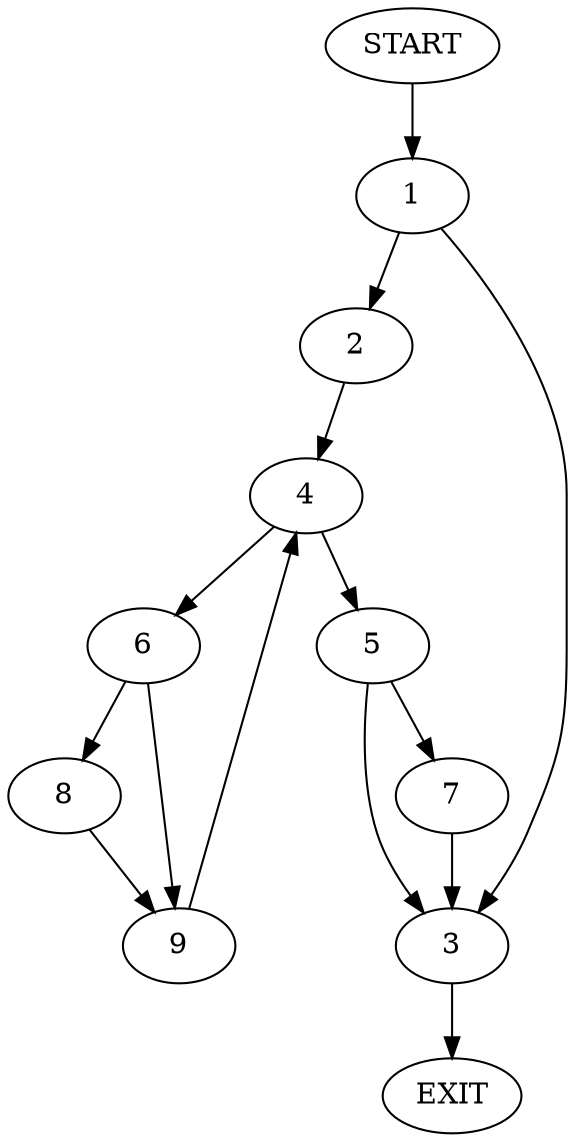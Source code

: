 digraph {
0 [label="START"]
10 [label="EXIT"]
0 -> 1
1 -> 2
1 -> 3
2 -> 4
3 -> 10
4 -> 5
4 -> 6
5 -> 7
5 -> 3
6 -> 8
6 -> 9
9 -> 4
8 -> 9
7 -> 3
}
